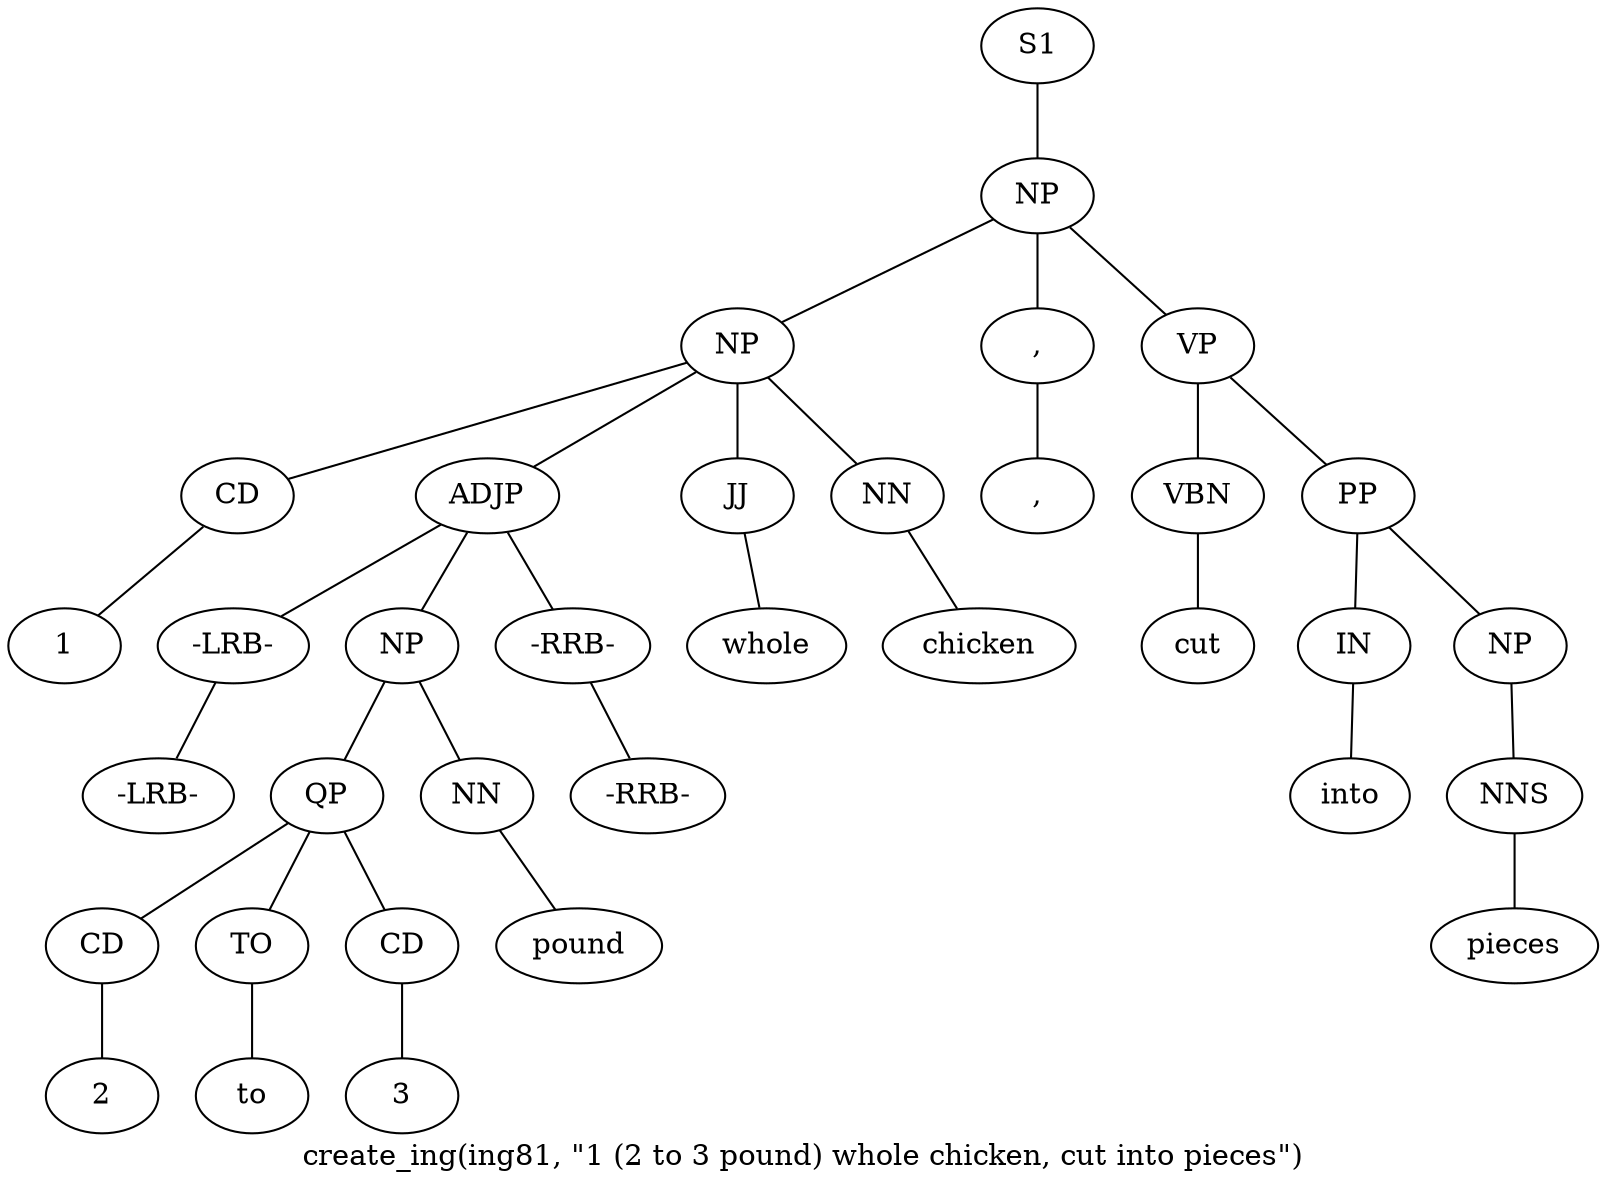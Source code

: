 graph SyntaxGraph {
	label = "create_ing(ing81, \"1 (2 to 3 pound) whole chicken, cut into pieces\")";
	Node0 [label="S1"];
	Node1 [label="NP"];
	Node2 [label="NP"];
	Node3 [label="CD"];
	Node4 [label="1"];
	Node5 [label="ADJP"];
	Node6 [label="-LRB-"];
	Node7 [label="-LRB-"];
	Node8 [label="NP"];
	Node9 [label="QP"];
	Node10 [label="CD"];
	Node11 [label="2"];
	Node12 [label="TO"];
	Node13 [label="to"];
	Node14 [label="CD"];
	Node15 [label="3"];
	Node16 [label="NN"];
	Node17 [label="pound"];
	Node18 [label="-RRB-"];
	Node19 [label="-RRB-"];
	Node20 [label="JJ"];
	Node21 [label="whole"];
	Node22 [label="NN"];
	Node23 [label="chicken"];
	Node24 [label=","];
	Node25 [label=","];
	Node26 [label="VP"];
	Node27 [label="VBN"];
	Node28 [label="cut"];
	Node29 [label="PP"];
	Node30 [label="IN"];
	Node31 [label="into"];
	Node32 [label="NP"];
	Node33 [label="NNS"];
	Node34 [label="pieces"];

	Node0 -- Node1;
	Node1 -- Node2;
	Node1 -- Node24;
	Node1 -- Node26;
	Node2 -- Node3;
	Node2 -- Node5;
	Node2 -- Node20;
	Node2 -- Node22;
	Node3 -- Node4;
	Node5 -- Node6;
	Node5 -- Node8;
	Node5 -- Node18;
	Node6 -- Node7;
	Node8 -- Node9;
	Node8 -- Node16;
	Node9 -- Node10;
	Node9 -- Node12;
	Node9 -- Node14;
	Node10 -- Node11;
	Node12 -- Node13;
	Node14 -- Node15;
	Node16 -- Node17;
	Node18 -- Node19;
	Node20 -- Node21;
	Node22 -- Node23;
	Node24 -- Node25;
	Node26 -- Node27;
	Node26 -- Node29;
	Node27 -- Node28;
	Node29 -- Node30;
	Node29 -- Node32;
	Node30 -- Node31;
	Node32 -- Node33;
	Node33 -- Node34;
}